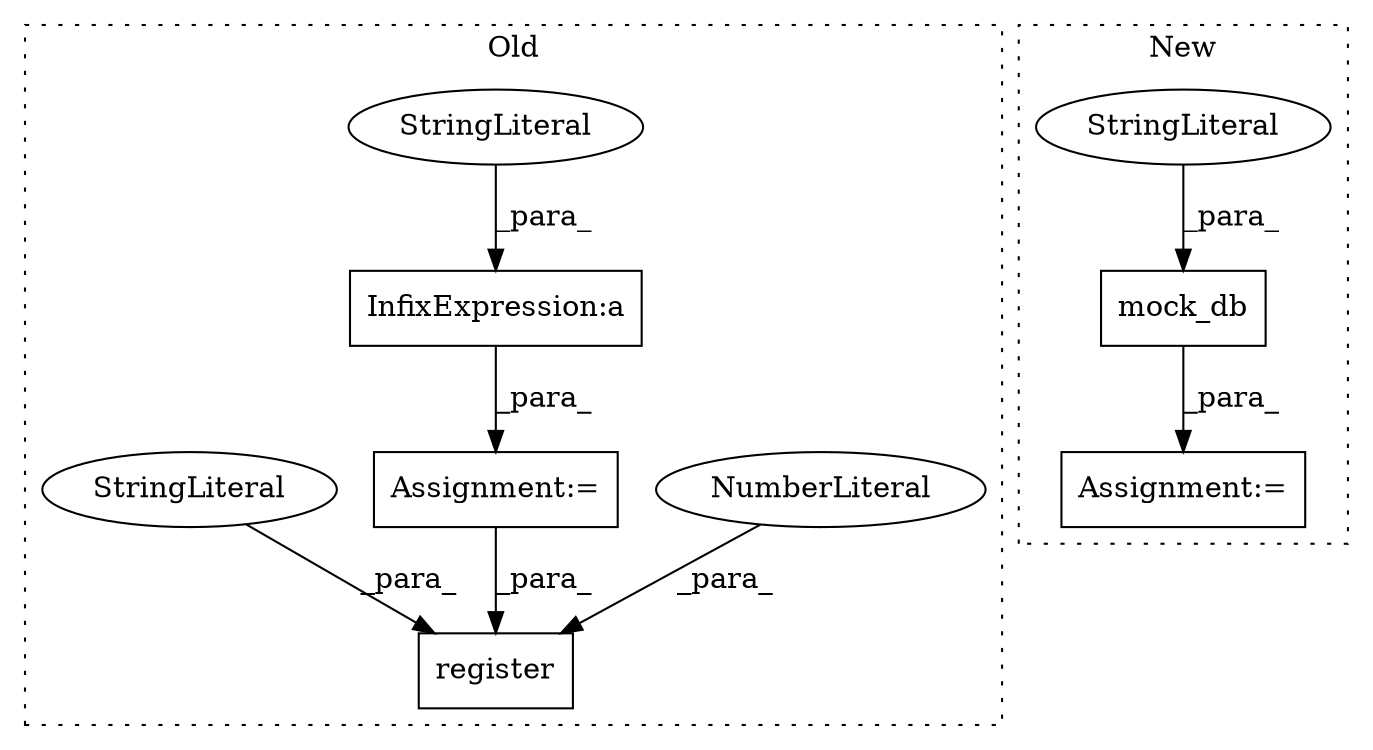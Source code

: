 digraph G {
subgraph cluster0 {
1 [label="register" a="32" s="431,465" l="9,1" shape="box"];
3 [label="InfixExpression:a" a="27" s="403" l="3" shape="box"];
4 [label="NumberLiteral" a="34" s="464" l="1" shape="ellipse"];
6 [label="StringLiteral" a="45" s="406" l="15" shape="ellipse"];
8 [label="Assignment:=" a="7" s="393" l="1" shape="box"];
9 [label="StringLiteral" a="45" s="448" l="15" shape="ellipse"];
label = "Old";
style="dotted";
}
subgraph cluster1 {
2 [label="mock_db" a="32" s="696,719" l="8,1" shape="box"];
5 [label="StringLiteral" a="45" s="704" l="15" shape="ellipse"];
7 [label="Assignment:=" a="7" s="695" l="1" shape="box"];
label = "New";
style="dotted";
}
2 -> 7 [label="_para_"];
3 -> 8 [label="_para_"];
4 -> 1 [label="_para_"];
5 -> 2 [label="_para_"];
6 -> 3 [label="_para_"];
8 -> 1 [label="_para_"];
9 -> 1 [label="_para_"];
}